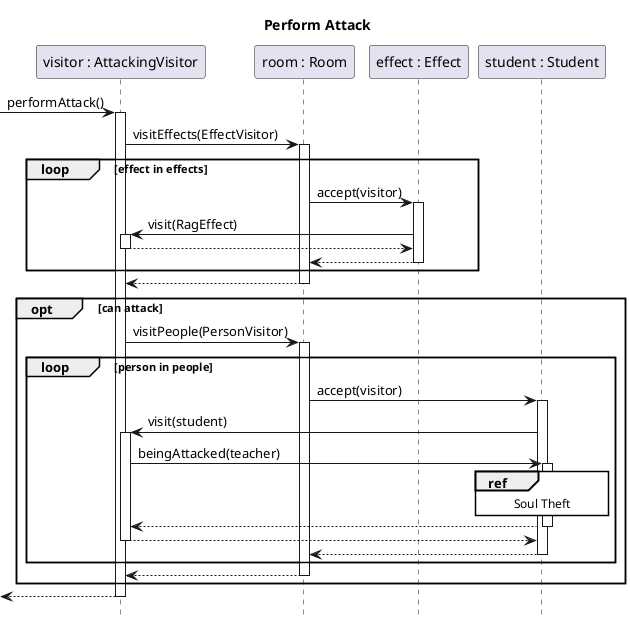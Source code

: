 @startuml perform-attack
title Perform Attack
hide footbox
skinparam SequenceReferenceBackgroundColor white

participant "visitor : AttackingVisitor" as visitor
participant "room : Room" as room
participant "effect : Effect" as effect
participant "student : Student" as student

[-> visitor ++ : performAttack()
	visitor -> room ++ : visitEffects(EffectVisitor)
		loop effect in effects
			room -> effect ++ : accept(visitor)
				effect -> visitor ++: visit(RagEffect)
				return
			return
		end
	return
	opt can attack
		visitor -> room ++ : visitPeople(PersonVisitor)
		loop person in people
			room -> student ++ : accept(visitor)
				student -> visitor ++: visit(student)
					visitor -> student ++ : beingAttacked(teacher)
						ref over student : Soul Theft
					return
				return 
			return
		end
		return
	end
return

@enduml